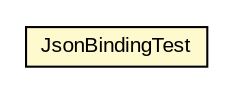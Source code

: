 #!/usr/local/bin/dot
#
# Class diagram 
# Generated by UMLGraph version R5_6-24-gf6e263 (http://www.umlgraph.org/)
#

digraph G {
	edge [fontname="arial",fontsize=10,labelfontname="arial",labelfontsize=10];
	node [fontname="arial",fontsize=10,shape=plaintext];
	nodesep=0.25;
	ranksep=0.5;
	// net.trajano.doxdb.sample.test.JsonBindingTest
	c17 [label=<<table title="net.trajano.doxdb.sample.test.JsonBindingTest" border="0" cellborder="1" cellspacing="0" cellpadding="2" port="p" bgcolor="lemonChiffon" href="./JsonBindingTest.html">
		<tr><td><table border="0" cellspacing="0" cellpadding="1">
<tr><td align="center" balign="center"> JsonBindingTest </td></tr>
		</table></td></tr>
		</table>>, URL="./JsonBindingTest.html", fontname="arial", fontcolor="black", fontsize=10.0];
}

